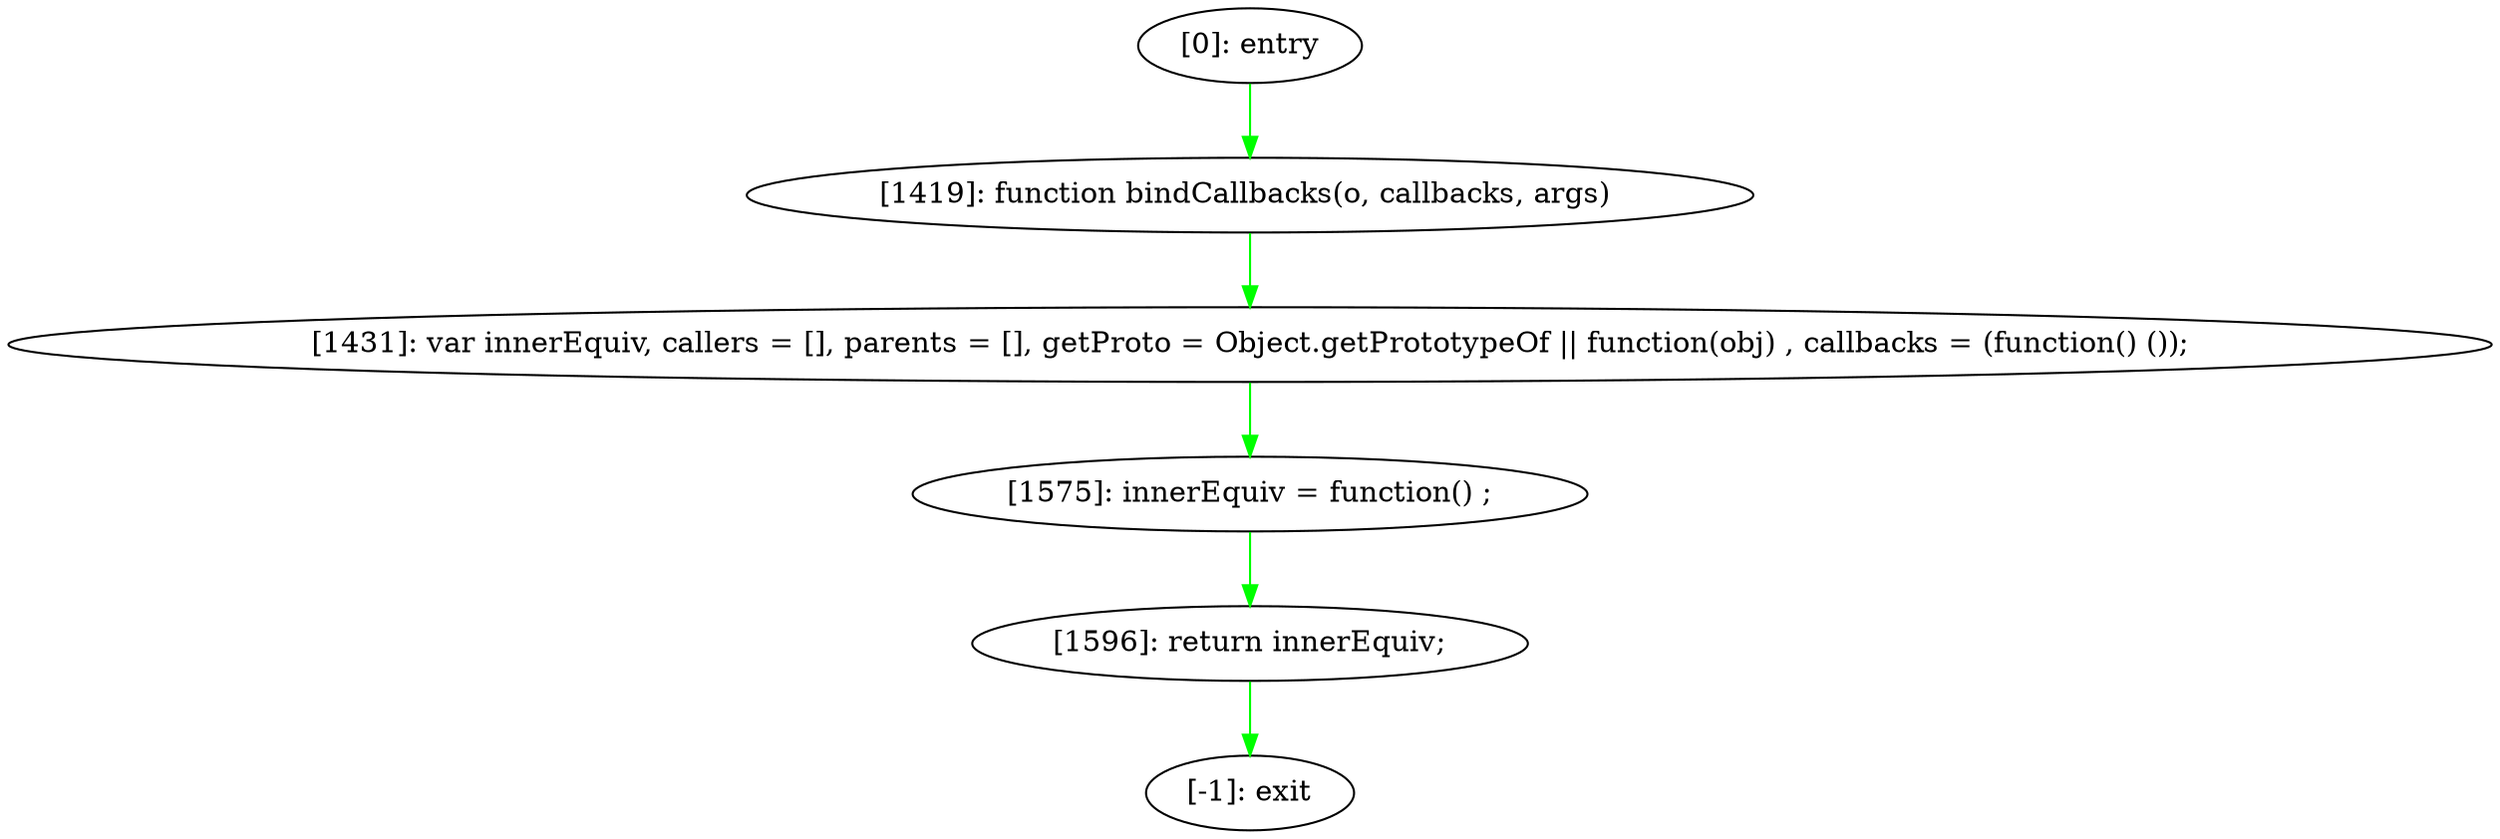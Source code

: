 digraph {
"0" [label="[1431]: var innerEquiv, callers = [], parents = [], getProto = Object.getPrototypeOf || function(obj) , callbacks = (function() ());\n"] 
"1" [label="[1575]: innerEquiv = function() ;\n"] 
"2" [label="[-1]: exit"] 
"3" [label="[1419]: function bindCallbacks(o, callbacks, args) \n"] 
"4" [label="[0]: entry"] 
"5" [label="[1596]: return innerEquiv;\n"] 
"0" -> "1" [label="" color="green"] 
"1" -> "5" [label="" color="green"] 
"3" -> "0" [label="" color="green"] 
"4" -> "3" [label="" color="green"] 
"5" -> "2" [label="" color="green"] 
}
